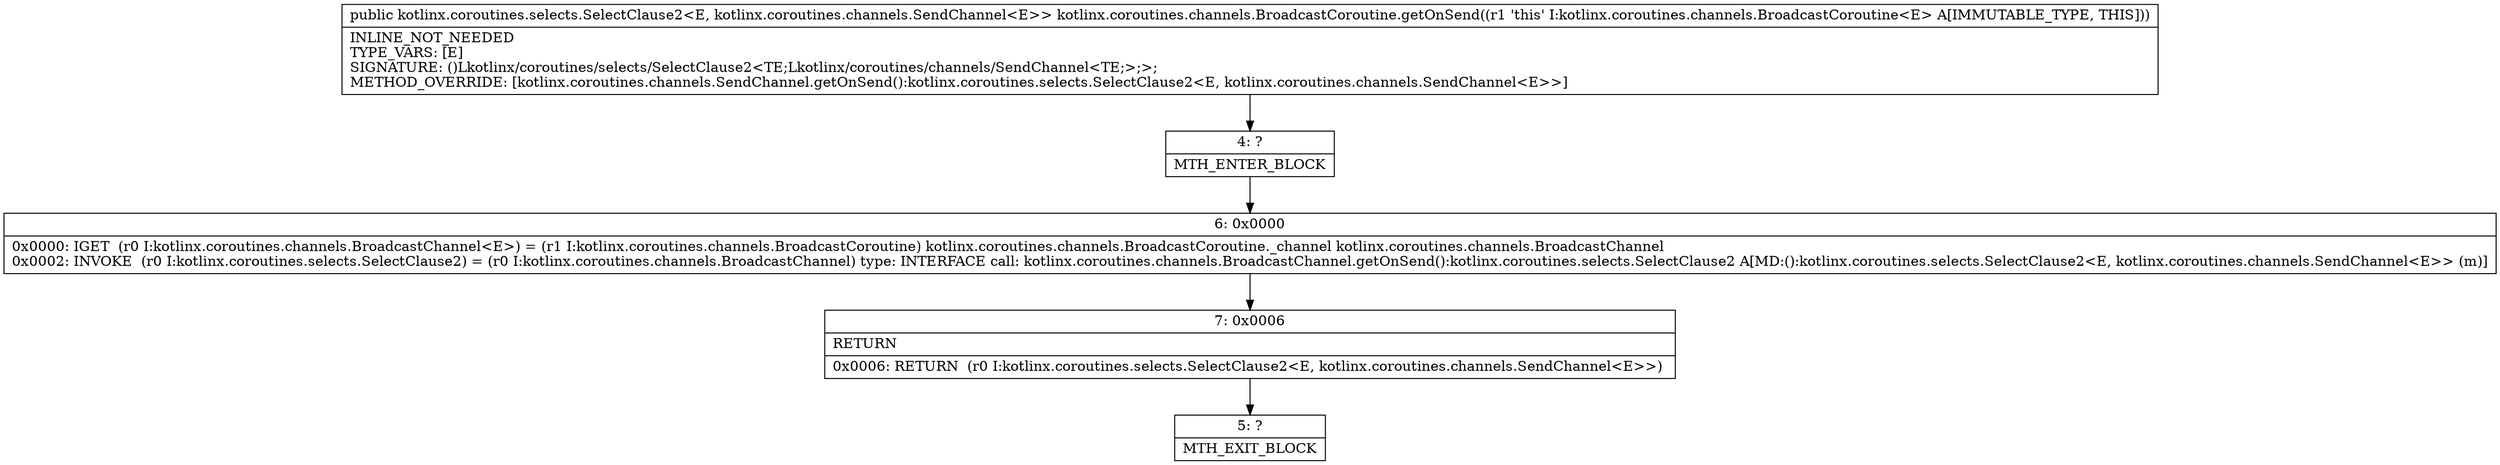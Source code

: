 digraph "CFG forkotlinx.coroutines.channels.BroadcastCoroutine.getOnSend()Lkotlinx\/coroutines\/selects\/SelectClause2;" {
Node_4 [shape=record,label="{4\:\ ?|MTH_ENTER_BLOCK\l}"];
Node_6 [shape=record,label="{6\:\ 0x0000|0x0000: IGET  (r0 I:kotlinx.coroutines.channels.BroadcastChannel\<E\>) = (r1 I:kotlinx.coroutines.channels.BroadcastCoroutine) kotlinx.coroutines.channels.BroadcastCoroutine._channel kotlinx.coroutines.channels.BroadcastChannel \l0x0002: INVOKE  (r0 I:kotlinx.coroutines.selects.SelectClause2) = (r0 I:kotlinx.coroutines.channels.BroadcastChannel) type: INTERFACE call: kotlinx.coroutines.channels.BroadcastChannel.getOnSend():kotlinx.coroutines.selects.SelectClause2 A[MD:():kotlinx.coroutines.selects.SelectClause2\<E, kotlinx.coroutines.channels.SendChannel\<E\>\> (m)]\l}"];
Node_7 [shape=record,label="{7\:\ 0x0006|RETURN\l|0x0006: RETURN  (r0 I:kotlinx.coroutines.selects.SelectClause2\<E, kotlinx.coroutines.channels.SendChannel\<E\>\>) \l}"];
Node_5 [shape=record,label="{5\:\ ?|MTH_EXIT_BLOCK\l}"];
MethodNode[shape=record,label="{public kotlinx.coroutines.selects.SelectClause2\<E, kotlinx.coroutines.channels.SendChannel\<E\>\> kotlinx.coroutines.channels.BroadcastCoroutine.getOnSend((r1 'this' I:kotlinx.coroutines.channels.BroadcastCoroutine\<E\> A[IMMUTABLE_TYPE, THIS]))  | INLINE_NOT_NEEDED\lTYPE_VARS: [E]\lSIGNATURE: ()Lkotlinx\/coroutines\/selects\/SelectClause2\<TE;Lkotlinx\/coroutines\/channels\/SendChannel\<TE;\>;\>;\lMETHOD_OVERRIDE: [kotlinx.coroutines.channels.SendChannel.getOnSend():kotlinx.coroutines.selects.SelectClause2\<E, kotlinx.coroutines.channels.SendChannel\<E\>\>]\l}"];
MethodNode -> Node_4;Node_4 -> Node_6;
Node_6 -> Node_7;
Node_7 -> Node_5;
}

